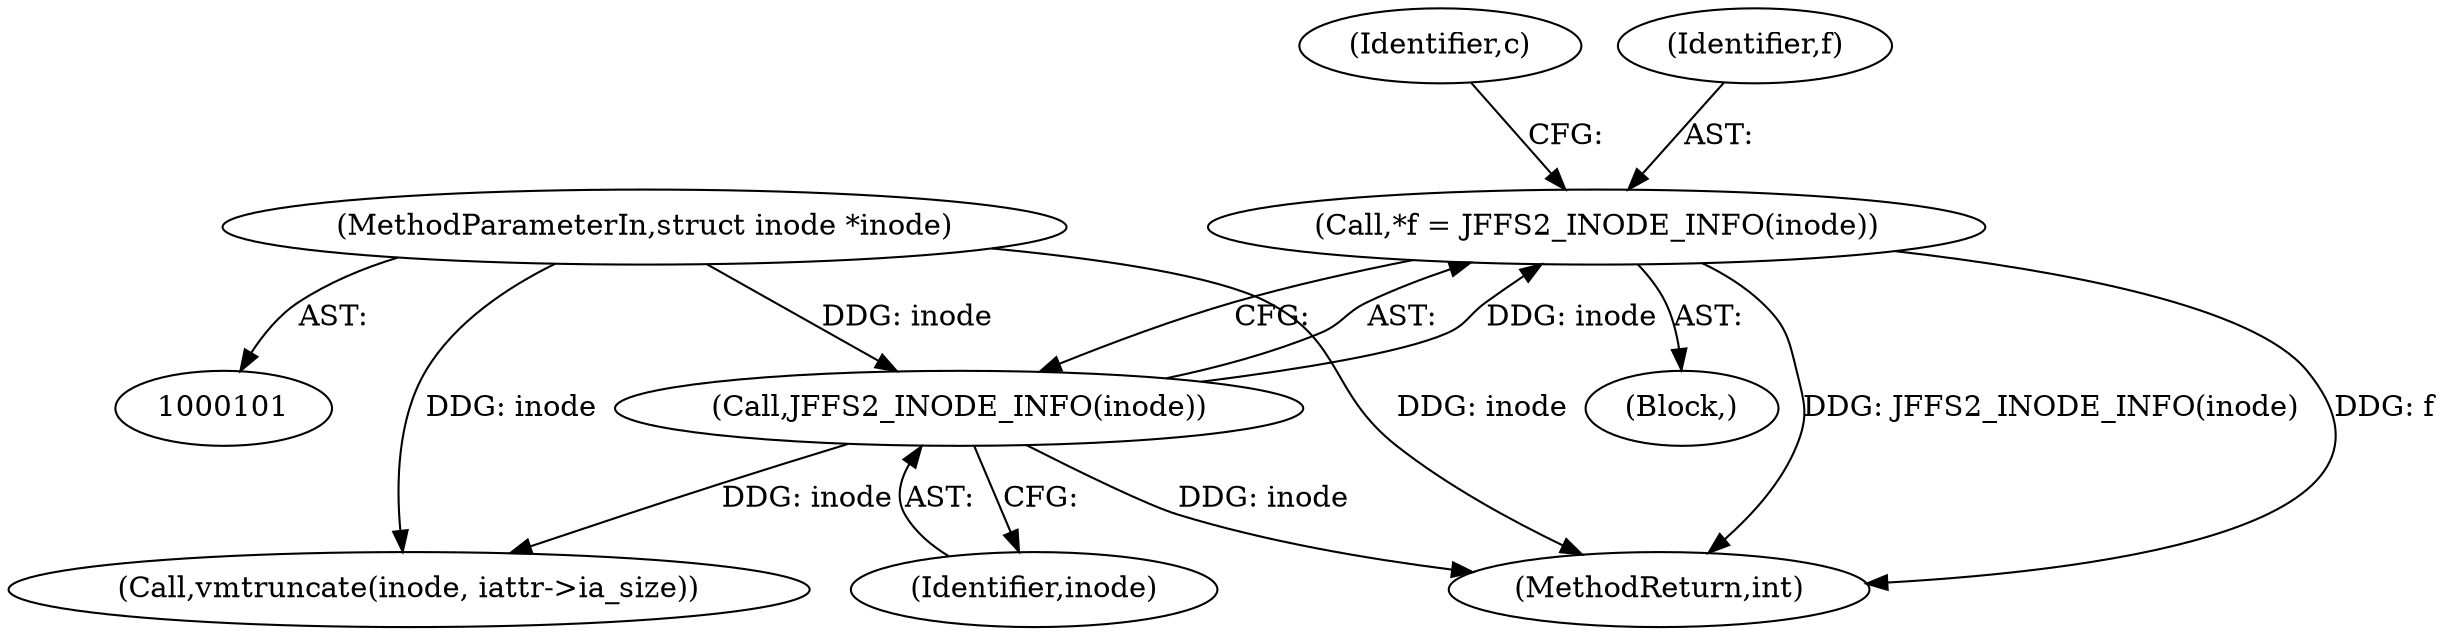 digraph "0_infradead_9ed437c50d89eabae763dd422579f73fdebf288d_1@pointer" {
"1000108" [label="(Call,*f = JFFS2_INODE_INFO(inode))"];
"1000110" [label="(Call,JFFS2_INODE_INFO(inode))"];
"1000102" [label="(MethodParameterIn,struct inode *inode)"];
"1000144" [label="(Call,vmtruncate(inode, iattr->ia_size))"];
"1000114" [label="(Identifier,c)"];
"1000109" [label="(Identifier,f)"];
"1000108" [label="(Call,*f = JFFS2_INODE_INFO(inode))"];
"1000102" [label="(MethodParameterIn,struct inode *inode)"];
"1000110" [label="(Call,JFFS2_INODE_INFO(inode))"];
"1000104" [label="(Block,)"];
"1000151" [label="(MethodReturn,int)"];
"1000111" [label="(Identifier,inode)"];
"1000108" -> "1000104"  [label="AST: "];
"1000108" -> "1000110"  [label="CFG: "];
"1000109" -> "1000108"  [label="AST: "];
"1000110" -> "1000108"  [label="AST: "];
"1000114" -> "1000108"  [label="CFG: "];
"1000108" -> "1000151"  [label="DDG: JFFS2_INODE_INFO(inode)"];
"1000108" -> "1000151"  [label="DDG: f"];
"1000110" -> "1000108"  [label="DDG: inode"];
"1000110" -> "1000111"  [label="CFG: "];
"1000111" -> "1000110"  [label="AST: "];
"1000110" -> "1000151"  [label="DDG: inode"];
"1000102" -> "1000110"  [label="DDG: inode"];
"1000110" -> "1000144"  [label="DDG: inode"];
"1000102" -> "1000101"  [label="AST: "];
"1000102" -> "1000151"  [label="DDG: inode"];
"1000102" -> "1000144"  [label="DDG: inode"];
}
